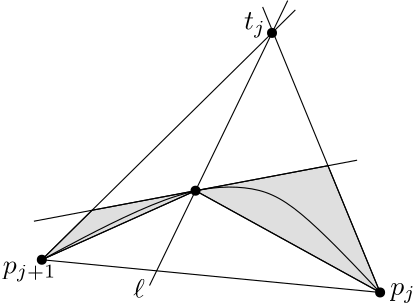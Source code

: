 <?xml version="1.0"?>
<!DOCTYPE ipe SYSTEM "ipe.dtd">
<ipe version="70000" creator="ipe6upgrade">
<info created="D:20061031170928" modified="D:20061031172210"/>
<ipestyle name="ipe6">
<color name="red" value="1 0 0"/>
<color name="green" value="0 1 0"/>
<color name="blue" value="0 0 1"/>
<color name="yellow" value="1 1 0"/>
<color name="gray1" value="0.125"/>
<color name="gray2" value="0.25"/>
<color name="gray3" value="0.375"/>
<color name="gray4" value="0.5"/>
<color name="gray5" value="0.625"/>
<color name="gray6" value="0.75"/>
<color name="gray7" value="0.875"/>
<dashstyle name="dashed" value="[4] 0"/>
<dashstyle name="dotted" value="[1 3] 0"/>
<dashstyle name="dash dotted" value="[4 2 1 2] 0"/>
<dashstyle name="dash dot dotted" value="[4 2 1 2 1 2] 0"/>
<pen name="heavier" value="0.8"/>
<pen name="fat" value="1.2"/>
<pen name="ultrafat" value="2"/>
<textsize name="large" value="\large"/>
<textsize name="Large" value="\Large"/>
<textsize name="LARGE" value="\LARGE"/>
<textsize name="huge" value="\huge"/>
<textsize name="Huge" value="\Huge"/>
<textsize name="small" value="\small"/>
<textsize name="footnote" value="\footnotesize"/>
<textsize name="tiny" value="\tiny"/>
<symbolsize name="small" value="2"/>
<symbolsize name="tiny" value="1.1"/>
<symbolsize name="large" value="5"/>
<arrowsize name="small" value="5"/>
<arrowsize name="tiny" value="3"/>
<arrowsize name="large" value="10"/>
<symbol name="mark/circle(sx)" transformations="translations">
<path fill="sym-stroke">
0.6 0 0 0.6 0 0 e 0.4 0 0 0.4 0 0 e
</path></symbol>
<symbol name="mark/disk(sx)" transformations="translations">
<path fill="sym-stroke">
0.6 0 0 0.6 0 0 e
</path></symbol>
<symbol name="mark/fdisk(sfx)" transformations="translations">
<group><path fill="sym-stroke" fillrule="eofill">
0.6 0 0 0.6 0 0 e 0.4 0 0 0.4 0 0 e
</path><path fill="sym-fill">
0.4 0 0 0.4 0 0 e
</path></group></symbol>
<symbol name="mark/box(sx)" transformations="translations">
<path fill="sym-stroke" fillrule="eofill">
-0.6 -0.6 m 0.6 -0.6 l 0.6 0.6 l -0.6 0.6 l h -0.4 -0.4 m 0.4 -0.4 l 0.4 0.4 l -0.4 0.4 l h</path></symbol>
<symbol name="mark/square(sx)" transformations="translations">
<path fill="sym-stroke">
-0.6 -0.6 m 0.6 -0.6 l 0.6 0.6 l -0.6 0.6 l h</path></symbol>
<symbol name="mark/fsquare(sfx)" transformations="translations">
<group><path fill="sym-stroke" fillrule="eofill">
-0.6 -0.6 m 0.6 -0.6 l 0.6 0.6 l -0.6 0.6 l h-0.4 -0.4 m 0.4 -0.4 l 0.4 0.4 l -0.4 0.4 l h</path><path fill="sym-fill">
-0.4 -0.4 m 0.4 -0.4 l 0.4 0.4 l -0.4 0.4 l h</path></group></symbol>
<symbol name="mark/cross(sx)" transformations="translations">
<group><path fill="sym-stroke">
-0.43 -0.57 m 0.57 0.43 l 0.43 0.57 l -0.57 -0.43 l h</path><path fill="sym-stroke">
-0.43 0.57 m 0.57 -0.43 l 0.43 -0.57 l -0.57 0.43 l h</path>
</group></symbol>
<textstyle name="center" begin="\begin{center}"
end="\end{center}"/>
<textstyle name="itemize" begin="\begin{itemize}"
end="\end{itemize}"/>
<textstyle name="item" begin="\begin{itemize}\item{}"
end="\end{itemize}"/>
</ipestyle>
<page>
<layer name="alpha"/>
<view layers="alpha" active="alpha"/>
<path layer="alpha" stroke="black" pen="normal" fill="gray7">
208.903 146.084 m
190.814 128.26 l
246.143 153.115 l
312.599 116.483 l
293.822 162.117 l
208.903 146.084 l
h
</path>
<path stroke="black" pen="normal">
190.814 128.26 m
282.086 218.193 l
</path>
<path stroke="black" pen="normal">
270.309 219.264 m
312.599 116.483 l
</path>
<path stroke="black" pen="normal">
190.814 128.26 m
312.599 116.483 l
</path>
<use name="mark/disk(sx)" pos="190.814 128.26" size="normal" stroke="black"/>
<use name="mark/disk(sx)" pos="312.599 116.483" size="normal" stroke="black"/>
<path stroke="black" pen="normal" matrix="1 0 0 1 5.31671 11.3235">
274.019 210.245 m
224.271 107.651 l
</path>
<text stroke="black" matrix="1 0 0 1 -51.3903 -110.007" pos="275.126 224.617" type="label" transformations="translations" valign="bottom" size="normal">$\ell$</text>
<text stroke="black" matrix="1 0 0 1 -3.74721 -2.40892" pos="267.364 210.699" type="label" transformations="translations" valign="bottom" size="normal">$t_j$</text>
<use name="mark/disk(sx)" pos="273.686 209.917" size="normal" stroke="black"/>
<path stroke="black" pen="normal">
190.814 128.26 m
238.591 153.688
265.625 155.561
281.952 148.87
312.599 116.483 s
</path>
<use name="mark/disk(sx)" pos="246.143 153.115" size="normal" stroke="black"/>
<path stroke="black" pen="normal">
246.143 153.115 m
304.32 164.099 l
</path>
<path stroke="black" pen="normal" matrix="1 0 0 1 -58.177 -10.9842">
246.143 153.115 m
304.32 164.099 l
</path>
<path stroke="black" pen="normal">
190.814 128.26 m
246.143 153.115 l
</path>
<path stroke="black" pen="normal">
246.143 153.115 m
312.599 116.483 l
</path>
<text stroke="black" matrix="1 0 0 1 -1.07063 -0.267658" pos="317.283 113.004" type="label" transformations="translations" valign="bottom" size="normal">$p_j$</text>
<text stroke="black" matrix="1 0 0 1 -1.33829 -0.802974" pos="178.1 121.301" type="label" transformations="translations" valign="bottom" size="normal">$p_{j+1}$</text>
</page>
</ipe>
